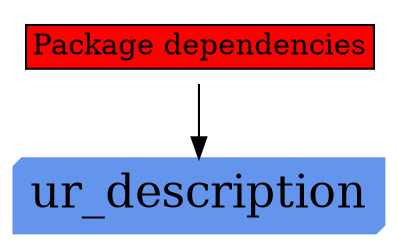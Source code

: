 digraph PkgGenerationGraph {
nodesep=0.1;
node [ shape=plaintext];
ur_description [ shape=box3d style=filled color="#6495ED" fontsize=22];
find_package [ label=<<table BGCOLOR="#FFFFFF" BORDER="0" CELLBORDER="1" CELLSPACING="0">
  <tr>
    <td ALIGN="CENTER" BGCOLOR="#FF0000" COLSPAN="1">Package dependencies</td>
  </tr>
</table>
>];
find_package -> ur_description;
}
